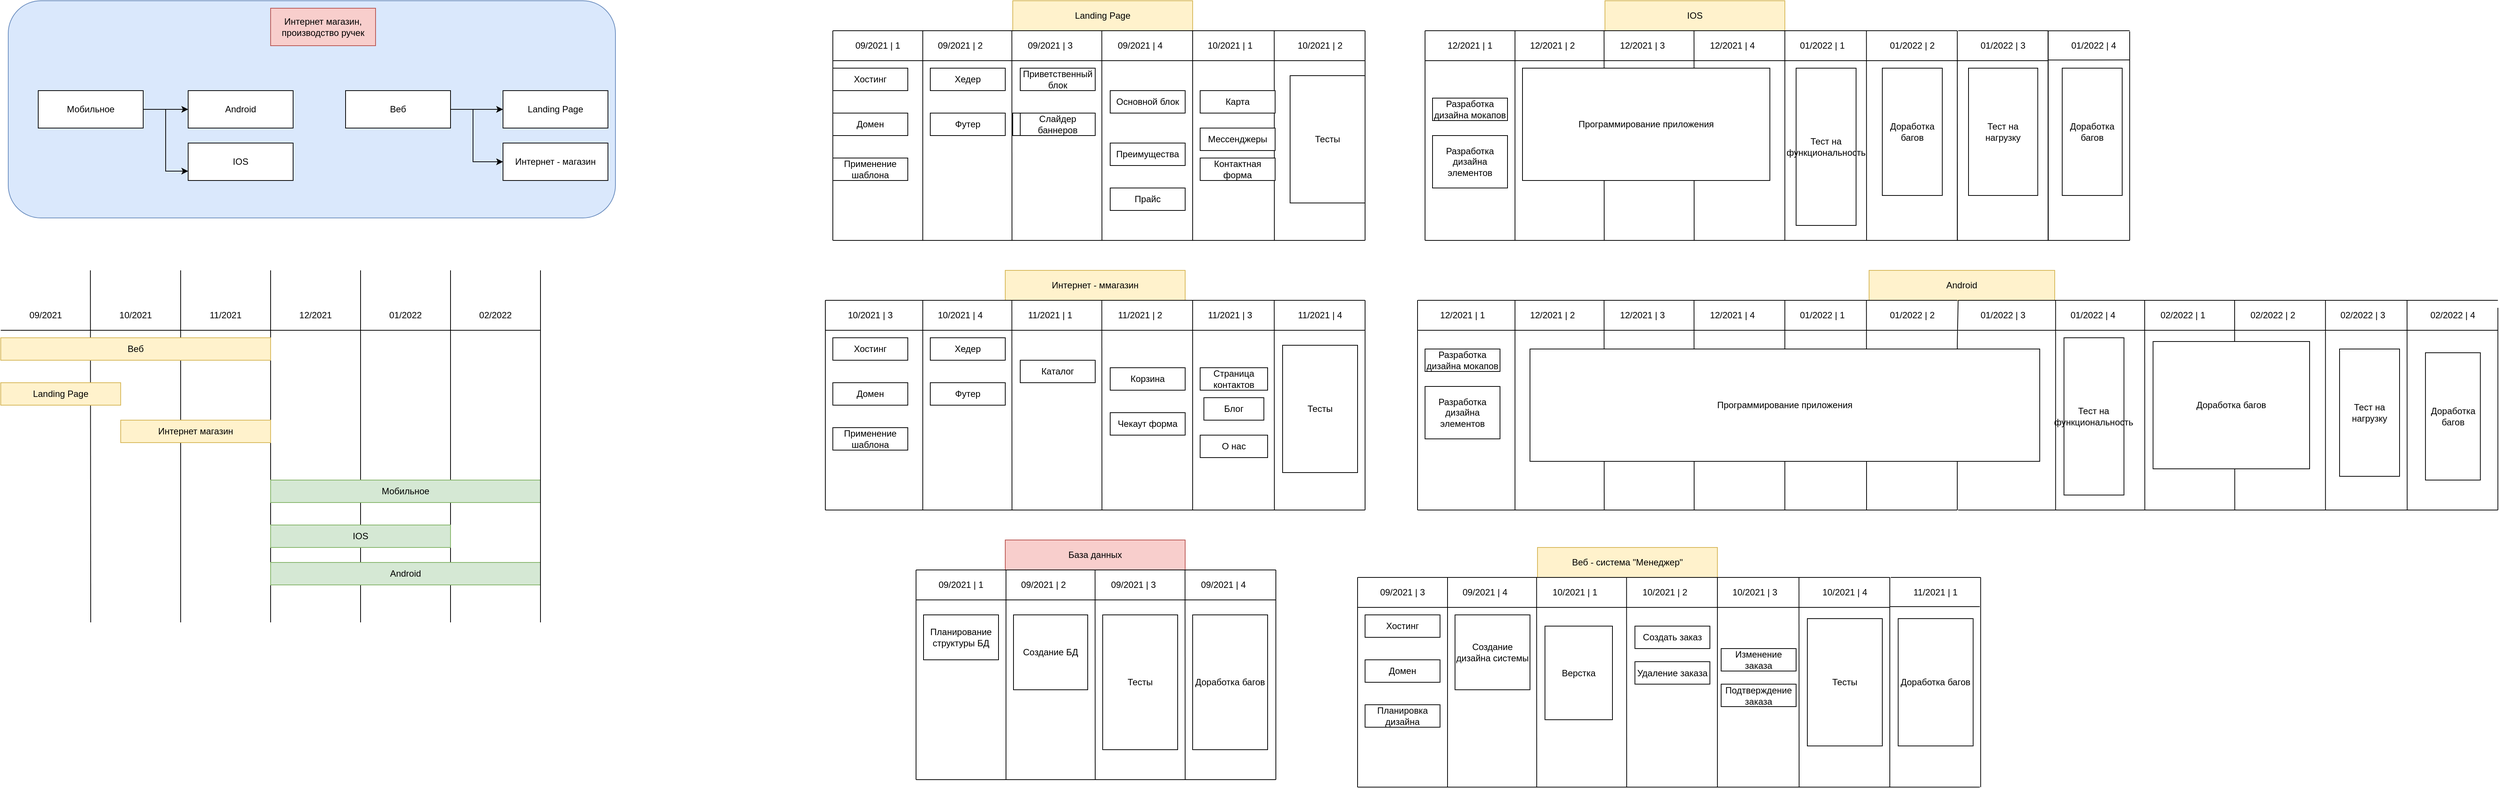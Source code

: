 <mxfile version="15.2.9" type="github">
  <diagram id="0nR0uttV4MndEjATPhOo" name="Page-1">
    <mxGraphModel dx="1730" dy="868" grid="1" gridSize="10" guides="1" tooltips="1" connect="1" arrows="1" fold="1" page="1" pageScale="1" pageWidth="3000" pageHeight="3000" math="0" shadow="0">
      <root>
        <mxCell id="0" />
        <mxCell id="1" parent="0" />
        <mxCell id="zYfwoduhDEaQW3o6yKo4-19" value="" style="rounded=1;whiteSpace=wrap;html=1;fillColor=#dae8fc;strokeColor=#6c8ebf;" vertex="1" parent="1">
          <mxGeometry x="10" width="810" height="290" as="geometry" />
        </mxCell>
        <mxCell id="zYfwoduhDEaQW3o6yKo4-1" value="Интернет магазин, производство ручек" style="rounded=0;whiteSpace=wrap;html=1;fillColor=#f8cecc;strokeColor=#b85450;" vertex="1" parent="1">
          <mxGeometry x="360" y="10" width="140" height="50" as="geometry" />
        </mxCell>
        <mxCell id="zYfwoduhDEaQW3o6yKo4-13" style="edgeStyle=orthogonalEdgeStyle;rounded=0;orthogonalLoop=1;jettySize=auto;html=1;" edge="1" parent="1" source="zYfwoduhDEaQW3o6yKo4-2" target="zYfwoduhDEaQW3o6yKo4-12">
          <mxGeometry relative="1" as="geometry" />
        </mxCell>
        <mxCell id="zYfwoduhDEaQW3o6yKo4-14" style="edgeStyle=orthogonalEdgeStyle;rounded=0;orthogonalLoop=1;jettySize=auto;html=1;entryX=0;entryY=0.75;entryDx=0;entryDy=0;" edge="1" parent="1" source="zYfwoduhDEaQW3o6yKo4-2" target="zYfwoduhDEaQW3o6yKo4-11">
          <mxGeometry relative="1" as="geometry" />
        </mxCell>
        <mxCell id="zYfwoduhDEaQW3o6yKo4-2" value="Мобильное" style="rounded=0;whiteSpace=wrap;html=1;" vertex="1" parent="1">
          <mxGeometry x="50" y="120" width="140" height="50" as="geometry" />
        </mxCell>
        <mxCell id="zYfwoduhDEaQW3o6yKo4-17" style="edgeStyle=orthogonalEdgeStyle;rounded=0;orthogonalLoop=1;jettySize=auto;html=1;exitX=1;exitY=0.5;exitDx=0;exitDy=0;entryX=0;entryY=0.5;entryDx=0;entryDy=0;" edge="1" parent="1" source="zYfwoduhDEaQW3o6yKo4-3" target="zYfwoduhDEaQW3o6yKo4-16">
          <mxGeometry relative="1" as="geometry" />
        </mxCell>
        <mxCell id="zYfwoduhDEaQW3o6yKo4-18" style="edgeStyle=orthogonalEdgeStyle;rounded=0;orthogonalLoop=1;jettySize=auto;html=1;exitX=1;exitY=0.5;exitDx=0;exitDy=0;entryX=0;entryY=0.5;entryDx=0;entryDy=0;" edge="1" parent="1" source="zYfwoduhDEaQW3o6yKo4-3" target="zYfwoduhDEaQW3o6yKo4-15">
          <mxGeometry relative="1" as="geometry">
            <Array as="points">
              <mxPoint x="630" y="145" />
              <mxPoint x="630" y="215" />
            </Array>
          </mxGeometry>
        </mxCell>
        <mxCell id="zYfwoduhDEaQW3o6yKo4-3" value="Веб" style="rounded=0;whiteSpace=wrap;html=1;" vertex="1" parent="1">
          <mxGeometry x="460" y="120" width="140" height="50" as="geometry" />
        </mxCell>
        <mxCell id="zYfwoduhDEaQW3o6yKo4-5" value="" style="endArrow=none;html=1;" edge="1" parent="1">
          <mxGeometry width="50" height="50" relative="1" as="geometry">
            <mxPoint x="120" y="830" as="sourcePoint" />
            <mxPoint x="119.58" y="360" as="targetPoint" />
          </mxGeometry>
        </mxCell>
        <mxCell id="zYfwoduhDEaQW3o6yKo4-6" value="" style="endArrow=none;html=1;" edge="1" parent="1">
          <mxGeometry width="50" height="50" relative="1" as="geometry">
            <mxPoint x="240" y="830" as="sourcePoint" />
            <mxPoint x="240" y="360" as="targetPoint" />
          </mxGeometry>
        </mxCell>
        <mxCell id="zYfwoduhDEaQW3o6yKo4-7" value="" style="endArrow=none;html=1;" edge="1" parent="1">
          <mxGeometry width="50" height="50" relative="1" as="geometry">
            <mxPoint x="360" y="830" as="sourcePoint" />
            <mxPoint x="360" y="360" as="targetPoint" />
          </mxGeometry>
        </mxCell>
        <mxCell id="zYfwoduhDEaQW3o6yKo4-8" value="" style="endArrow=none;html=1;" edge="1" parent="1">
          <mxGeometry width="50" height="50" relative="1" as="geometry">
            <mxPoint x="480" y="830" as="sourcePoint" />
            <mxPoint x="480" y="360" as="targetPoint" />
          </mxGeometry>
        </mxCell>
        <mxCell id="zYfwoduhDEaQW3o6yKo4-9" value="" style="endArrow=none;html=1;" edge="1" parent="1">
          <mxGeometry width="50" height="50" relative="1" as="geometry">
            <mxPoint x="600" y="830" as="sourcePoint" />
            <mxPoint x="600" y="360" as="targetPoint" />
          </mxGeometry>
        </mxCell>
        <mxCell id="zYfwoduhDEaQW3o6yKo4-10" value="" style="endArrow=none;html=1;" edge="1" parent="1">
          <mxGeometry width="50" height="50" relative="1" as="geometry">
            <mxPoint y="440" as="sourcePoint" />
            <mxPoint x="720" y="440" as="targetPoint" />
          </mxGeometry>
        </mxCell>
        <mxCell id="zYfwoduhDEaQW3o6yKo4-11" value="IOS" style="rounded=0;whiteSpace=wrap;html=1;" vertex="1" parent="1">
          <mxGeometry x="250" y="190" width="140" height="50" as="geometry" />
        </mxCell>
        <mxCell id="zYfwoduhDEaQW3o6yKo4-12" value="Android" style="rounded=0;whiteSpace=wrap;html=1;" vertex="1" parent="1">
          <mxGeometry x="250" y="120" width="140" height="50" as="geometry" />
        </mxCell>
        <mxCell id="zYfwoduhDEaQW3o6yKo4-15" value="Интернет - магазин" style="rounded=0;whiteSpace=wrap;html=1;" vertex="1" parent="1">
          <mxGeometry x="670" y="190" width="140" height="50" as="geometry" />
        </mxCell>
        <mxCell id="zYfwoduhDEaQW3o6yKo4-16" value="Landing Page" style="rounded=0;whiteSpace=wrap;html=1;" vertex="1" parent="1">
          <mxGeometry x="670" y="120" width="140" height="50" as="geometry" />
        </mxCell>
        <mxCell id="zYfwoduhDEaQW3o6yKo4-20" value="Мобильное" style="rounded=0;whiteSpace=wrap;html=1;fillColor=#d5e8d4;strokeColor=#82b366;" vertex="1" parent="1">
          <mxGeometry x="360" y="640" width="360" height="30" as="geometry" />
        </mxCell>
        <mxCell id="zYfwoduhDEaQW3o6yKo4-22" value="Android" style="rounded=0;whiteSpace=wrap;html=1;fillColor=#d5e8d4;strokeColor=#82b366;" vertex="1" parent="1">
          <mxGeometry x="360" y="750" width="360" height="30" as="geometry" />
        </mxCell>
        <mxCell id="zYfwoduhDEaQW3o6yKo4-23" value="IOS" style="rounded=0;whiteSpace=wrap;html=1;fillColor=#d5e8d4;strokeColor=#82b366;" vertex="1" parent="1">
          <mxGeometry x="360" y="700" width="240" height="30" as="geometry" />
        </mxCell>
        <mxCell id="zYfwoduhDEaQW3o6yKo4-27" value="Веб" style="rounded=0;whiteSpace=wrap;html=1;fillColor=#fff2cc;strokeColor=#d6b656;" vertex="1" parent="1">
          <mxGeometry y="450" width="360" height="30" as="geometry" />
        </mxCell>
        <mxCell id="zYfwoduhDEaQW3o6yKo4-28" value="Landing Page" style="rounded=0;whiteSpace=wrap;html=1;fillColor=#fff2cc;strokeColor=#d6b656;" vertex="1" parent="1">
          <mxGeometry y="510" width="160" height="30" as="geometry" />
        </mxCell>
        <mxCell id="zYfwoduhDEaQW3o6yKo4-29" value="Интернет магазин" style="rounded=0;whiteSpace=wrap;html=1;fillColor=#fff2cc;strokeColor=#d6b656;" vertex="1" parent="1">
          <mxGeometry x="160" y="560" width="200" height="30" as="geometry" />
        </mxCell>
        <mxCell id="zYfwoduhDEaQW3o6yKo4-30" value="09/2021" style="text;html=1;strokeColor=none;fillColor=none;align=center;verticalAlign=middle;whiteSpace=wrap;rounded=0;" vertex="1" parent="1">
          <mxGeometry y="400" width="120" height="40" as="geometry" />
        </mxCell>
        <mxCell id="zYfwoduhDEaQW3o6yKo4-31" value="10/2021" style="text;html=1;strokeColor=none;fillColor=none;align=center;verticalAlign=middle;whiteSpace=wrap;rounded=0;" vertex="1" parent="1">
          <mxGeometry x="120" y="400" width="120" height="40" as="geometry" />
        </mxCell>
        <mxCell id="zYfwoduhDEaQW3o6yKo4-32" value="11/2021" style="text;html=1;strokeColor=none;fillColor=none;align=center;verticalAlign=middle;whiteSpace=wrap;rounded=0;" vertex="1" parent="1">
          <mxGeometry x="240" y="400" width="120" height="40" as="geometry" />
        </mxCell>
        <mxCell id="zYfwoduhDEaQW3o6yKo4-33" value="12/2021" style="text;html=1;strokeColor=none;fillColor=none;align=center;verticalAlign=middle;whiteSpace=wrap;rounded=0;" vertex="1" parent="1">
          <mxGeometry x="360" y="400" width="120" height="40" as="geometry" />
        </mxCell>
        <mxCell id="zYfwoduhDEaQW3o6yKo4-34" value="01/2022" style="text;html=1;strokeColor=none;fillColor=none;align=center;verticalAlign=middle;whiteSpace=wrap;rounded=0;" vertex="1" parent="1">
          <mxGeometry x="480" y="400" width="120" height="40" as="geometry" />
        </mxCell>
        <mxCell id="zYfwoduhDEaQW3o6yKo4-35" value="02/2022" style="text;html=1;strokeColor=none;fillColor=none;align=center;verticalAlign=middle;whiteSpace=wrap;rounded=0;" vertex="1" parent="1">
          <mxGeometry x="600" y="400" width="120" height="40" as="geometry" />
        </mxCell>
        <mxCell id="zYfwoduhDEaQW3o6yKo4-36" value="Landing Page" style="rounded=0;whiteSpace=wrap;html=1;fillColor=#fff2cc;strokeColor=#d6b656;" vertex="1" parent="1">
          <mxGeometry x="1350" width="240" height="40" as="geometry" />
        </mxCell>
        <mxCell id="zYfwoduhDEaQW3o6yKo4-37" value="" style="endArrow=none;html=1;" edge="1" parent="1">
          <mxGeometry width="50" height="50" relative="1" as="geometry">
            <mxPoint x="1230" y="320" as="sourcePoint" />
            <mxPoint x="1230" y="40" as="targetPoint" />
          </mxGeometry>
        </mxCell>
        <mxCell id="zYfwoduhDEaQW3o6yKo4-38" value="" style="endArrow=none;html=1;" edge="1" parent="1">
          <mxGeometry width="50" height="50" relative="1" as="geometry">
            <mxPoint x="1349" y="320" as="sourcePoint" />
            <mxPoint x="1348.82" y="40" as="targetPoint" />
          </mxGeometry>
        </mxCell>
        <mxCell id="zYfwoduhDEaQW3o6yKo4-39" value="" style="endArrow=none;html=1;" edge="1" parent="1">
          <mxGeometry width="50" height="50" relative="1" as="geometry">
            <mxPoint x="1469" y="320" as="sourcePoint" />
            <mxPoint x="1468.82" y="40" as="targetPoint" />
          </mxGeometry>
        </mxCell>
        <mxCell id="zYfwoduhDEaQW3o6yKo4-40" value="" style="endArrow=none;html=1;" edge="1" parent="1">
          <mxGeometry width="50" height="50" relative="1" as="geometry">
            <mxPoint x="1590" y="320" as="sourcePoint" />
            <mxPoint x="1590" y="40" as="targetPoint" />
          </mxGeometry>
        </mxCell>
        <mxCell id="zYfwoduhDEaQW3o6yKo4-41" value="" style="endArrow=none;html=1;" edge="1" parent="1">
          <mxGeometry width="50" height="50" relative="1" as="geometry">
            <mxPoint x="1699" y="320" as="sourcePoint" />
            <mxPoint x="1698.82" y="40" as="targetPoint" />
          </mxGeometry>
        </mxCell>
        <mxCell id="zYfwoduhDEaQW3o6yKo4-43" value="" style="endArrow=none;html=1;" edge="1" parent="1">
          <mxGeometry width="50" height="50" relative="1" as="geometry">
            <mxPoint x="1820" y="320" as="sourcePoint" />
            <mxPoint x="1820" y="40" as="targetPoint" />
          </mxGeometry>
        </mxCell>
        <mxCell id="zYfwoduhDEaQW3o6yKo4-48" value="" style="endArrow=none;html=1;exitX=0;exitY=0;exitDx=0;exitDy=0;" edge="1" parent="1" source="zYfwoduhDEaQW3o6yKo4-50">
          <mxGeometry width="50" height="50" relative="1" as="geometry">
            <mxPoint x="1100" y="40" as="sourcePoint" />
            <mxPoint x="1820" y="40" as="targetPoint" />
          </mxGeometry>
        </mxCell>
        <mxCell id="zYfwoduhDEaQW3o6yKo4-49" value="" style="endArrow=none;html=1;" edge="1" parent="1">
          <mxGeometry width="50" height="50" relative="1" as="geometry">
            <mxPoint x="1110" y="80" as="sourcePoint" />
            <mxPoint x="1820" y="80" as="targetPoint" />
          </mxGeometry>
        </mxCell>
        <mxCell id="zYfwoduhDEaQW3o6yKo4-50" value="09/2021 | 1" style="text;html=1;strokeColor=none;fillColor=none;align=center;verticalAlign=middle;whiteSpace=wrap;rounded=0;" vertex="1" parent="1">
          <mxGeometry x="1110" y="40" width="120" height="40" as="geometry" />
        </mxCell>
        <mxCell id="zYfwoduhDEaQW3o6yKo4-51" value="09/2021 | 2" style="text;html=1;strokeColor=none;fillColor=none;align=center;verticalAlign=middle;whiteSpace=wrap;rounded=0;" vertex="1" parent="1">
          <mxGeometry x="1220" y="40" width="120" height="40" as="geometry" />
        </mxCell>
        <mxCell id="zYfwoduhDEaQW3o6yKo4-52" value="09/2021 | 3" style="text;html=1;strokeColor=none;fillColor=none;align=center;verticalAlign=middle;whiteSpace=wrap;rounded=0;" vertex="1" parent="1">
          <mxGeometry x="1340" y="40" width="120" height="40" as="geometry" />
        </mxCell>
        <mxCell id="zYfwoduhDEaQW3o6yKo4-53" value="09/2021 | 4" style="text;html=1;strokeColor=none;fillColor=none;align=center;verticalAlign=middle;whiteSpace=wrap;rounded=0;" vertex="1" parent="1">
          <mxGeometry x="1460" y="40" width="120" height="40" as="geometry" />
        </mxCell>
        <mxCell id="zYfwoduhDEaQW3o6yKo4-54" value="10/2021 | 1" style="text;html=1;strokeColor=none;fillColor=none;align=center;verticalAlign=middle;whiteSpace=wrap;rounded=0;" vertex="1" parent="1">
          <mxGeometry x="1580" y="40" width="120" height="40" as="geometry" />
        </mxCell>
        <mxCell id="zYfwoduhDEaQW3o6yKo4-55" value="10/2021 | 2" style="text;html=1;strokeColor=none;fillColor=none;align=center;verticalAlign=middle;whiteSpace=wrap;rounded=0;" vertex="1" parent="1">
          <mxGeometry x="1700" y="40" width="120" height="40" as="geometry" />
        </mxCell>
        <mxCell id="zYfwoduhDEaQW3o6yKo4-56" value="" style="endArrow=none;html=1;" edge="1" parent="1">
          <mxGeometry width="50" height="50" relative="1" as="geometry">
            <mxPoint x="1110" y="320" as="sourcePoint" />
            <mxPoint x="1110" y="40" as="targetPoint" />
          </mxGeometry>
        </mxCell>
        <mxCell id="zYfwoduhDEaQW3o6yKo4-57" value="Хостинг" style="rounded=0;whiteSpace=wrap;html=1;" vertex="1" parent="1">
          <mxGeometry x="1110" y="90" width="100" height="30" as="geometry" />
        </mxCell>
        <mxCell id="zYfwoduhDEaQW3o6yKo4-58" value="Домен" style="rounded=0;whiteSpace=wrap;html=1;" vertex="1" parent="1">
          <mxGeometry x="1110" y="150" width="100" height="30" as="geometry" />
        </mxCell>
        <mxCell id="zYfwoduhDEaQW3o6yKo4-59" value="Применение шаблона" style="rounded=0;whiteSpace=wrap;html=1;" vertex="1" parent="1">
          <mxGeometry x="1110" y="210" width="100" height="30" as="geometry" />
        </mxCell>
        <mxCell id="zYfwoduhDEaQW3o6yKo4-60" value="Приветственный блок" style="rounded=0;whiteSpace=wrap;html=1;" vertex="1" parent="1">
          <mxGeometry x="1360" y="90" width="100" height="30" as="geometry" />
        </mxCell>
        <mxCell id="zYfwoduhDEaQW3o6yKo4-61" value="Слайдер баннеров" style="rounded=0;whiteSpace=wrap;html=1;" vertex="1" parent="1">
          <mxGeometry x="1350" y="150" width="100" height="30" as="geometry" />
        </mxCell>
        <mxCell id="zYfwoduhDEaQW3o6yKo4-62" value="Хедер" style="rounded=0;whiteSpace=wrap;html=1;" vertex="1" parent="1">
          <mxGeometry x="1240" y="90" width="100" height="30" as="geometry" />
        </mxCell>
        <mxCell id="zYfwoduhDEaQW3o6yKo4-63" value="Футер" style="rounded=0;whiteSpace=wrap;html=1;" vertex="1" parent="1">
          <mxGeometry x="1240" y="150" width="100" height="30" as="geometry" />
        </mxCell>
        <mxCell id="zYfwoduhDEaQW3o6yKo4-64" value="Слайдер баннеров" style="rounded=0;whiteSpace=wrap;html=1;" vertex="1" parent="1">
          <mxGeometry x="1360" y="150" width="100" height="30" as="geometry" />
        </mxCell>
        <mxCell id="zYfwoduhDEaQW3o6yKo4-65" value="Основной блок" style="rounded=0;whiteSpace=wrap;html=1;" vertex="1" parent="1">
          <mxGeometry x="1480" y="120" width="100" height="30" as="geometry" />
        </mxCell>
        <mxCell id="zYfwoduhDEaQW3o6yKo4-66" value="Преимущества" style="rounded=0;whiteSpace=wrap;html=1;" vertex="1" parent="1">
          <mxGeometry x="1480" y="190" width="100" height="30" as="geometry" />
        </mxCell>
        <mxCell id="zYfwoduhDEaQW3o6yKo4-67" value="Прайс" style="rounded=0;whiteSpace=wrap;html=1;" vertex="1" parent="1">
          <mxGeometry x="1480" y="250" width="100" height="30" as="geometry" />
        </mxCell>
        <mxCell id="zYfwoduhDEaQW3o6yKo4-68" value="Карта" style="rounded=0;whiteSpace=wrap;html=1;" vertex="1" parent="1">
          <mxGeometry x="1600" y="120" width="100" height="30" as="geometry" />
        </mxCell>
        <mxCell id="zYfwoduhDEaQW3o6yKo4-69" value="Мессенджеры" style="rounded=0;whiteSpace=wrap;html=1;" vertex="1" parent="1">
          <mxGeometry x="1600" y="170" width="100" height="30" as="geometry" />
        </mxCell>
        <mxCell id="zYfwoduhDEaQW3o6yKo4-70" value="Контактная форма" style="rounded=0;whiteSpace=wrap;html=1;" vertex="1" parent="1">
          <mxGeometry x="1600" y="210" width="100" height="30" as="geometry" />
        </mxCell>
        <mxCell id="zYfwoduhDEaQW3o6yKo4-71" value="Тесты" style="rounded=0;whiteSpace=wrap;html=1;" vertex="1" parent="1">
          <mxGeometry x="1720" y="100" width="100" height="170" as="geometry" />
        </mxCell>
        <mxCell id="zYfwoduhDEaQW3o6yKo4-72" value="Интернет - ммагазин" style="rounded=0;whiteSpace=wrap;html=1;fillColor=#fff2cc;strokeColor=#d6b656;" vertex="1" parent="1">
          <mxGeometry x="1340" y="360" width="240" height="40" as="geometry" />
        </mxCell>
        <mxCell id="zYfwoduhDEaQW3o6yKo4-73" value="" style="endArrow=none;html=1;" edge="1" parent="1">
          <mxGeometry width="50" height="50" relative="1" as="geometry">
            <mxPoint x="1230" y="680" as="sourcePoint" />
            <mxPoint x="1230" y="400" as="targetPoint" />
          </mxGeometry>
        </mxCell>
        <mxCell id="zYfwoduhDEaQW3o6yKo4-74" value="" style="endArrow=none;html=1;" edge="1" parent="1">
          <mxGeometry width="50" height="50" relative="1" as="geometry">
            <mxPoint x="1349" y="680" as="sourcePoint" />
            <mxPoint x="1348.82" y="400" as="targetPoint" />
          </mxGeometry>
        </mxCell>
        <mxCell id="zYfwoduhDEaQW3o6yKo4-75" value="" style="endArrow=none;html=1;" edge="1" parent="1">
          <mxGeometry width="50" height="50" relative="1" as="geometry">
            <mxPoint x="1469.0" y="680" as="sourcePoint" />
            <mxPoint x="1468.82" y="400" as="targetPoint" />
          </mxGeometry>
        </mxCell>
        <mxCell id="zYfwoduhDEaQW3o6yKo4-76" value="" style="endArrow=none;html=1;" edge="1" parent="1">
          <mxGeometry width="50" height="50" relative="1" as="geometry">
            <mxPoint x="1590" y="680" as="sourcePoint" />
            <mxPoint x="1590" y="400" as="targetPoint" />
          </mxGeometry>
        </mxCell>
        <mxCell id="zYfwoduhDEaQW3o6yKo4-77" value="" style="endArrow=none;html=1;" edge="1" parent="1">
          <mxGeometry width="50" height="50" relative="1" as="geometry">
            <mxPoint x="1699.0" y="680" as="sourcePoint" />
            <mxPoint x="1698.82" y="400" as="targetPoint" />
          </mxGeometry>
        </mxCell>
        <mxCell id="zYfwoduhDEaQW3o6yKo4-78" value="" style="endArrow=none;html=1;" edge="1" parent="1">
          <mxGeometry width="50" height="50" relative="1" as="geometry">
            <mxPoint x="1820" y="680" as="sourcePoint" />
            <mxPoint x="1820" y="400" as="targetPoint" />
          </mxGeometry>
        </mxCell>
        <mxCell id="zYfwoduhDEaQW3o6yKo4-79" value="" style="endArrow=none;html=1;" edge="1" parent="1">
          <mxGeometry width="50" height="50" relative="1" as="geometry">
            <mxPoint x="1100" y="400" as="sourcePoint" />
            <mxPoint x="1820" y="400" as="targetPoint" />
          </mxGeometry>
        </mxCell>
        <mxCell id="zYfwoduhDEaQW3o6yKo4-80" value="" style="endArrow=none;html=1;" edge="1" parent="1">
          <mxGeometry width="50" height="50" relative="1" as="geometry">
            <mxPoint x="1100" y="440" as="sourcePoint" />
            <mxPoint x="1820" y="440" as="targetPoint" />
          </mxGeometry>
        </mxCell>
        <mxCell id="zYfwoduhDEaQW3o6yKo4-81" value="10/2021 | 3" style="text;html=1;strokeColor=none;fillColor=none;align=center;verticalAlign=middle;whiteSpace=wrap;rounded=0;" vertex="1" parent="1">
          <mxGeometry x="1100" y="400" width="120" height="40" as="geometry" />
        </mxCell>
        <mxCell id="zYfwoduhDEaQW3o6yKo4-82" value="10/2021 | 4" style="text;html=1;strokeColor=none;fillColor=none;align=center;verticalAlign=middle;whiteSpace=wrap;rounded=0;" vertex="1" parent="1">
          <mxGeometry x="1220" y="400" width="120" height="40" as="geometry" />
        </mxCell>
        <mxCell id="zYfwoduhDEaQW3o6yKo4-83" value="11/2021 | 1" style="text;html=1;strokeColor=none;fillColor=none;align=center;verticalAlign=middle;whiteSpace=wrap;rounded=0;" vertex="1" parent="1">
          <mxGeometry x="1340" y="400" width="120" height="40" as="geometry" />
        </mxCell>
        <mxCell id="zYfwoduhDEaQW3o6yKo4-84" value="11/2021 | 2" style="text;html=1;strokeColor=none;fillColor=none;align=center;verticalAlign=middle;whiteSpace=wrap;rounded=0;" vertex="1" parent="1">
          <mxGeometry x="1460" y="400" width="120" height="40" as="geometry" />
        </mxCell>
        <mxCell id="zYfwoduhDEaQW3o6yKo4-85" value="11/2021 | 3" style="text;html=1;strokeColor=none;fillColor=none;align=center;verticalAlign=middle;whiteSpace=wrap;rounded=0;" vertex="1" parent="1">
          <mxGeometry x="1580" y="400" width="120" height="40" as="geometry" />
        </mxCell>
        <mxCell id="zYfwoduhDEaQW3o6yKo4-86" value="11/2021 | 4" style="text;html=1;strokeColor=none;fillColor=none;align=center;verticalAlign=middle;whiteSpace=wrap;rounded=0;" vertex="1" parent="1">
          <mxGeometry x="1700" y="400" width="120" height="40" as="geometry" />
        </mxCell>
        <mxCell id="zYfwoduhDEaQW3o6yKo4-87" value="" style="endArrow=none;html=1;" edge="1" parent="1">
          <mxGeometry width="50" height="50" relative="1" as="geometry">
            <mxPoint x="1100" y="680" as="sourcePoint" />
            <mxPoint x="1100" y="400" as="targetPoint" />
          </mxGeometry>
        </mxCell>
        <mxCell id="zYfwoduhDEaQW3o6yKo4-88" value="Хостинг" style="rounded=0;whiteSpace=wrap;html=1;" vertex="1" parent="1">
          <mxGeometry x="1110" y="450" width="100" height="30" as="geometry" />
        </mxCell>
        <mxCell id="zYfwoduhDEaQW3o6yKo4-89" value="Домен" style="rounded=0;whiteSpace=wrap;html=1;" vertex="1" parent="1">
          <mxGeometry x="1110" y="510" width="100" height="30" as="geometry" />
        </mxCell>
        <mxCell id="zYfwoduhDEaQW3o6yKo4-90" value="Применение шаблона" style="rounded=0;whiteSpace=wrap;html=1;" vertex="1" parent="1">
          <mxGeometry x="1110" y="570" width="100" height="30" as="geometry" />
        </mxCell>
        <mxCell id="zYfwoduhDEaQW3o6yKo4-93" value="Хедер" style="rounded=0;whiteSpace=wrap;html=1;" vertex="1" parent="1">
          <mxGeometry x="1240" y="450" width="100" height="30" as="geometry" />
        </mxCell>
        <mxCell id="zYfwoduhDEaQW3o6yKo4-94" value="Футер" style="rounded=0;whiteSpace=wrap;html=1;" vertex="1" parent="1">
          <mxGeometry x="1240" y="510" width="100" height="30" as="geometry" />
        </mxCell>
        <mxCell id="zYfwoduhDEaQW3o6yKo4-95" value="Каталог" style="rounded=0;whiteSpace=wrap;html=1;" vertex="1" parent="1">
          <mxGeometry x="1360" y="480" width="100" height="30" as="geometry" />
        </mxCell>
        <mxCell id="zYfwoduhDEaQW3o6yKo4-96" value="Корзина" style="rounded=0;whiteSpace=wrap;html=1;" vertex="1" parent="1">
          <mxGeometry x="1480" y="490" width="100" height="30" as="geometry" />
        </mxCell>
        <mxCell id="zYfwoduhDEaQW3o6yKo4-97" value="Чекаут форма" style="rounded=0;whiteSpace=wrap;html=1;" vertex="1" parent="1">
          <mxGeometry x="1480" y="550" width="100" height="30" as="geometry" />
        </mxCell>
        <mxCell id="zYfwoduhDEaQW3o6yKo4-99" value="Страница контактов" style="rounded=0;whiteSpace=wrap;html=1;" vertex="1" parent="1">
          <mxGeometry x="1600" y="490" width="90" height="30" as="geometry" />
        </mxCell>
        <mxCell id="zYfwoduhDEaQW3o6yKo4-100" value="Блог" style="rounded=0;whiteSpace=wrap;html=1;" vertex="1" parent="1">
          <mxGeometry x="1605" y="530" width="80" height="30" as="geometry" />
        </mxCell>
        <mxCell id="zYfwoduhDEaQW3o6yKo4-101" value="О нас" style="rounded=0;whiteSpace=wrap;html=1;" vertex="1" parent="1">
          <mxGeometry x="1600" y="580" width="90" height="30" as="geometry" />
        </mxCell>
        <mxCell id="zYfwoduhDEaQW3o6yKo4-102" value="Тесты" style="rounded=0;whiteSpace=wrap;html=1;" vertex="1" parent="1">
          <mxGeometry x="1710" y="460" width="100" height="170" as="geometry" />
        </mxCell>
        <mxCell id="zYfwoduhDEaQW3o6yKo4-105" value="" style="endArrow=none;html=1;" edge="1" parent="1">
          <mxGeometry width="50" height="50" relative="1" as="geometry">
            <mxPoint x="720" y="830" as="sourcePoint" />
            <mxPoint x="720" y="360" as="targetPoint" />
          </mxGeometry>
        </mxCell>
        <mxCell id="zYfwoduhDEaQW3o6yKo4-107" value="" style="endArrow=none;html=1;" edge="1" parent="1">
          <mxGeometry width="50" height="50" relative="1" as="geometry">
            <mxPoint x="1110" y="320" as="sourcePoint" />
            <mxPoint x="1820" y="320" as="targetPoint" />
          </mxGeometry>
        </mxCell>
        <mxCell id="zYfwoduhDEaQW3o6yKo4-108" value="" style="endArrow=none;html=1;" edge="1" parent="1">
          <mxGeometry width="50" height="50" relative="1" as="geometry">
            <mxPoint x="1100" y="680" as="sourcePoint" />
            <mxPoint x="1820" y="680" as="targetPoint" />
          </mxGeometry>
        </mxCell>
        <mxCell id="zYfwoduhDEaQW3o6yKo4-109" value="IOS" style="rounded=0;whiteSpace=wrap;html=1;fillColor=#fff2cc;strokeColor=#d6b656;" vertex="1" parent="1">
          <mxGeometry x="2140" width="240" height="40" as="geometry" />
        </mxCell>
        <mxCell id="zYfwoduhDEaQW3o6yKo4-110" value="" style="endArrow=none;html=1;" edge="1" parent="1">
          <mxGeometry width="50" height="50" relative="1" as="geometry">
            <mxPoint x="2020" y="320" as="sourcePoint" />
            <mxPoint x="2020" y="40" as="targetPoint" />
          </mxGeometry>
        </mxCell>
        <mxCell id="zYfwoduhDEaQW3o6yKo4-111" value="" style="endArrow=none;html=1;" edge="1" parent="1">
          <mxGeometry width="50" height="50" relative="1" as="geometry">
            <mxPoint x="2139" y="320" as="sourcePoint" />
            <mxPoint x="2138.82" y="40" as="targetPoint" />
          </mxGeometry>
        </mxCell>
        <mxCell id="zYfwoduhDEaQW3o6yKo4-112" value="" style="endArrow=none;html=1;" edge="1" parent="1">
          <mxGeometry width="50" height="50" relative="1" as="geometry">
            <mxPoint x="2259" y="320" as="sourcePoint" />
            <mxPoint x="2258.82" y="40" as="targetPoint" />
          </mxGeometry>
        </mxCell>
        <mxCell id="zYfwoduhDEaQW3o6yKo4-113" value="" style="endArrow=none;html=1;" edge="1" parent="1">
          <mxGeometry width="50" height="50" relative="1" as="geometry">
            <mxPoint x="2380" y="320" as="sourcePoint" />
            <mxPoint x="2380" y="40" as="targetPoint" />
          </mxGeometry>
        </mxCell>
        <mxCell id="zYfwoduhDEaQW3o6yKo4-114" value="" style="endArrow=none;html=1;" edge="1" parent="1">
          <mxGeometry width="50" height="50" relative="1" as="geometry">
            <mxPoint x="2489.0" y="320" as="sourcePoint" />
            <mxPoint x="2488.82" y="40" as="targetPoint" />
          </mxGeometry>
        </mxCell>
        <mxCell id="zYfwoduhDEaQW3o6yKo4-115" value="" style="endArrow=none;html=1;" edge="1" parent="1">
          <mxGeometry width="50" height="50" relative="1" as="geometry">
            <mxPoint x="2610" y="320" as="sourcePoint" />
            <mxPoint x="2610" y="40" as="targetPoint" />
          </mxGeometry>
        </mxCell>
        <mxCell id="zYfwoduhDEaQW3o6yKo4-116" value="" style="endArrow=none;html=1;exitX=0;exitY=0;exitDx=0;exitDy=0;" edge="1" parent="1" source="zYfwoduhDEaQW3o6yKo4-118">
          <mxGeometry width="50" height="50" relative="1" as="geometry">
            <mxPoint x="1890" y="40" as="sourcePoint" />
            <mxPoint x="2610" y="40" as="targetPoint" />
          </mxGeometry>
        </mxCell>
        <mxCell id="zYfwoduhDEaQW3o6yKo4-117" value="" style="endArrow=none;html=1;" edge="1" parent="1">
          <mxGeometry width="50" height="50" relative="1" as="geometry">
            <mxPoint x="1900" y="80" as="sourcePoint" />
            <mxPoint x="2610" y="80" as="targetPoint" />
          </mxGeometry>
        </mxCell>
        <mxCell id="zYfwoduhDEaQW3o6yKo4-118" value="12/2021 | 1" style="text;html=1;strokeColor=none;fillColor=none;align=center;verticalAlign=middle;whiteSpace=wrap;rounded=0;" vertex="1" parent="1">
          <mxGeometry x="1900" y="40" width="120" height="40" as="geometry" />
        </mxCell>
        <mxCell id="zYfwoduhDEaQW3o6yKo4-119" value="12/2021 | 2" style="text;html=1;strokeColor=none;fillColor=none;align=center;verticalAlign=middle;whiteSpace=wrap;rounded=0;" vertex="1" parent="1">
          <mxGeometry x="2010" y="40" width="120" height="40" as="geometry" />
        </mxCell>
        <mxCell id="zYfwoduhDEaQW3o6yKo4-120" value="12/2021 | 3" style="text;html=1;strokeColor=none;fillColor=none;align=center;verticalAlign=middle;whiteSpace=wrap;rounded=0;" vertex="1" parent="1">
          <mxGeometry x="2130" y="40" width="120" height="40" as="geometry" />
        </mxCell>
        <mxCell id="zYfwoduhDEaQW3o6yKo4-121" value="12/2021 | 4" style="text;html=1;strokeColor=none;fillColor=none;align=center;verticalAlign=middle;whiteSpace=wrap;rounded=0;" vertex="1" parent="1">
          <mxGeometry x="2250" y="40" width="120" height="40" as="geometry" />
        </mxCell>
        <mxCell id="zYfwoduhDEaQW3o6yKo4-122" value="01/2022 | 1" style="text;html=1;strokeColor=none;fillColor=none;align=center;verticalAlign=middle;whiteSpace=wrap;rounded=0;" vertex="1" parent="1">
          <mxGeometry x="2370" y="40" width="120" height="40" as="geometry" />
        </mxCell>
        <mxCell id="zYfwoduhDEaQW3o6yKo4-178" style="edgeStyle=orthogonalEdgeStyle;rounded=0;orthogonalLoop=1;jettySize=auto;html=1;exitX=1;exitY=1;exitDx=0;exitDy=0;entryX=1;entryY=1;entryDx=0;entryDy=0;endArrow=none;endFill=0;" edge="1" parent="1" source="zYfwoduhDEaQW3o6yKo4-123" target="zYfwoduhDEaQW3o6yKo4-174">
          <mxGeometry relative="1" as="geometry">
            <Array as="points">
              <mxPoint x="2671" y="80" />
              <mxPoint x="2671" y="80" />
            </Array>
          </mxGeometry>
        </mxCell>
        <mxCell id="zYfwoduhDEaQW3o6yKo4-123" value="01/2022 | 2" style="text;html=1;strokeColor=none;fillColor=none;align=center;verticalAlign=middle;whiteSpace=wrap;rounded=0;" vertex="1" parent="1">
          <mxGeometry x="2490" y="40" width="120" height="40" as="geometry" />
        </mxCell>
        <mxCell id="zYfwoduhDEaQW3o6yKo4-124" value="" style="endArrow=none;html=1;" edge="1" parent="1">
          <mxGeometry width="50" height="50" relative="1" as="geometry">
            <mxPoint x="1900" y="320" as="sourcePoint" />
            <mxPoint x="1900" y="40" as="targetPoint" />
          </mxGeometry>
        </mxCell>
        <mxCell id="zYfwoduhDEaQW3o6yKo4-125" value="Разработка дизайна мокапов" style="rounded=0;whiteSpace=wrap;html=1;" vertex="1" parent="1">
          <mxGeometry x="1910" y="130" width="100" height="30" as="geometry" />
        </mxCell>
        <mxCell id="zYfwoduhDEaQW3o6yKo4-130" value="Программирование приложения" style="rounded=0;whiteSpace=wrap;html=1;" vertex="1" parent="1">
          <mxGeometry x="2030" y="90" width="330" height="150" as="geometry" />
        </mxCell>
        <mxCell id="zYfwoduhDEaQW3o6yKo4-139" value="Тест на функциональность" style="rounded=0;whiteSpace=wrap;html=1;" vertex="1" parent="1">
          <mxGeometry x="2395" y="90" width="80" height="210" as="geometry" />
        </mxCell>
        <mxCell id="zYfwoduhDEaQW3o6yKo4-140" value="Android" style="rounded=0;whiteSpace=wrap;html=1;fillColor=#fff2cc;strokeColor=#d6b656;" vertex="1" parent="1">
          <mxGeometry x="2492.36" y="360" width="247.64" height="40" as="geometry" />
        </mxCell>
        <mxCell id="zYfwoduhDEaQW3o6yKo4-141" value="" style="endArrow=none;html=1;" edge="1" parent="1">
          <mxGeometry width="50" height="50" relative="1" as="geometry">
            <mxPoint x="2020" y="680" as="sourcePoint" />
            <mxPoint x="2020" y="400" as="targetPoint" />
          </mxGeometry>
        </mxCell>
        <mxCell id="zYfwoduhDEaQW3o6yKo4-142" value="" style="endArrow=none;html=1;" edge="1" parent="1">
          <mxGeometry width="50" height="50" relative="1" as="geometry">
            <mxPoint x="2139" y="680" as="sourcePoint" />
            <mxPoint x="2138.82" y="400" as="targetPoint" />
          </mxGeometry>
        </mxCell>
        <mxCell id="zYfwoduhDEaQW3o6yKo4-143" value="" style="endArrow=none;html=1;" edge="1" parent="1">
          <mxGeometry width="50" height="50" relative="1" as="geometry">
            <mxPoint x="2259.0" y="680" as="sourcePoint" />
            <mxPoint x="2258.82" y="400" as="targetPoint" />
          </mxGeometry>
        </mxCell>
        <mxCell id="zYfwoduhDEaQW3o6yKo4-144" value="" style="endArrow=none;html=1;" edge="1" parent="1">
          <mxGeometry width="50" height="50" relative="1" as="geometry">
            <mxPoint x="2380" y="680" as="sourcePoint" />
            <mxPoint x="2380" y="400" as="targetPoint" />
          </mxGeometry>
        </mxCell>
        <mxCell id="zYfwoduhDEaQW3o6yKo4-145" value="" style="endArrow=none;html=1;" edge="1" parent="1">
          <mxGeometry width="50" height="50" relative="1" as="geometry">
            <mxPoint x="2489.0" y="680" as="sourcePoint" />
            <mxPoint x="2488.82" y="400" as="targetPoint" />
          </mxGeometry>
        </mxCell>
        <mxCell id="zYfwoduhDEaQW3o6yKo4-147" value="" style="endArrow=none;html=1;" edge="1" parent="1">
          <mxGeometry width="50" height="50" relative="1" as="geometry">
            <mxPoint x="1890" y="400" as="sourcePoint" />
            <mxPoint x="2610" y="400" as="targetPoint" />
          </mxGeometry>
        </mxCell>
        <mxCell id="zYfwoduhDEaQW3o6yKo4-148" value="" style="endArrow=none;html=1;" edge="1" parent="1">
          <mxGeometry width="50" height="50" relative="1" as="geometry">
            <mxPoint x="1890" y="440" as="sourcePoint" />
            <mxPoint x="2610" y="440" as="targetPoint" />
          </mxGeometry>
        </mxCell>
        <mxCell id="zYfwoduhDEaQW3o6yKo4-149" value="12/2021 | 1" style="text;html=1;strokeColor=none;fillColor=none;align=center;verticalAlign=middle;whiteSpace=wrap;rounded=0;" vertex="1" parent="1">
          <mxGeometry x="1890" y="400" width="120" height="40" as="geometry" />
        </mxCell>
        <mxCell id="zYfwoduhDEaQW3o6yKo4-150" value="12/2021 | 2" style="text;html=1;strokeColor=none;fillColor=none;align=center;verticalAlign=middle;whiteSpace=wrap;rounded=0;" vertex="1" parent="1">
          <mxGeometry x="2010" y="400" width="120" height="40" as="geometry" />
        </mxCell>
        <mxCell id="zYfwoduhDEaQW3o6yKo4-151" value="12/2021 | 3" style="text;html=1;strokeColor=none;fillColor=none;align=center;verticalAlign=middle;whiteSpace=wrap;rounded=0;" vertex="1" parent="1">
          <mxGeometry x="2130" y="400" width="120" height="40" as="geometry" />
        </mxCell>
        <mxCell id="zYfwoduhDEaQW3o6yKo4-152" value="12/2021 | 4" style="text;html=1;strokeColor=none;fillColor=none;align=center;verticalAlign=middle;whiteSpace=wrap;rounded=0;" vertex="1" parent="1">
          <mxGeometry x="2250" y="400" width="120" height="40" as="geometry" />
        </mxCell>
        <mxCell id="zYfwoduhDEaQW3o6yKo4-153" value="01/2022 | 1" style="text;html=1;strokeColor=none;fillColor=none;align=center;verticalAlign=middle;whiteSpace=wrap;rounded=0;" vertex="1" parent="1">
          <mxGeometry x="2370" y="400" width="120" height="40" as="geometry" />
        </mxCell>
        <mxCell id="zYfwoduhDEaQW3o6yKo4-154" value="01/2022 | 2" style="text;html=1;strokeColor=none;fillColor=none;align=center;verticalAlign=middle;whiteSpace=wrap;rounded=0;" vertex="1" parent="1">
          <mxGeometry x="2490" y="400" width="120" height="40" as="geometry" />
        </mxCell>
        <mxCell id="zYfwoduhDEaQW3o6yKo4-155" value="" style="endArrow=none;html=1;" edge="1" parent="1">
          <mxGeometry width="50" height="50" relative="1" as="geometry">
            <mxPoint x="1890" y="680" as="sourcePoint" />
            <mxPoint x="1890" y="400" as="targetPoint" />
          </mxGeometry>
        </mxCell>
        <mxCell id="zYfwoduhDEaQW3o6yKo4-168" value="" style="endArrow=none;html=1;" edge="1" parent="1">
          <mxGeometry width="50" height="50" relative="1" as="geometry">
            <mxPoint x="1900" y="320" as="sourcePoint" />
            <mxPoint x="2730" y="320" as="targetPoint" />
          </mxGeometry>
        </mxCell>
        <mxCell id="zYfwoduhDEaQW3o6yKo4-169" value="" style="endArrow=none;html=1;" edge="1" parent="1">
          <mxGeometry width="50" height="50" relative="1" as="geometry">
            <mxPoint x="1890" y="680" as="sourcePoint" />
            <mxPoint x="2610" y="680" as="targetPoint" />
          </mxGeometry>
        </mxCell>
        <mxCell id="zYfwoduhDEaQW3o6yKo4-170" value="Разработка дизайна элементов" style="rounded=0;whiteSpace=wrap;html=1;" vertex="1" parent="1">
          <mxGeometry x="1910" y="180" width="100" height="70" as="geometry" />
        </mxCell>
        <mxCell id="zYfwoduhDEaQW3o6yKo4-171" value="Доработка багов" style="rounded=0;whiteSpace=wrap;html=1;" vertex="1" parent="1">
          <mxGeometry x="2510" y="90" width="80" height="170" as="geometry" />
        </mxCell>
        <mxCell id="zYfwoduhDEaQW3o6yKo4-172" value="" style="endArrow=none;html=1;" edge="1" parent="1">
          <mxGeometry width="50" height="50" relative="1" as="geometry">
            <mxPoint x="2610.18" y="320" as="sourcePoint" />
            <mxPoint x="2610" y="40" as="targetPoint" />
          </mxGeometry>
        </mxCell>
        <mxCell id="zYfwoduhDEaQW3o6yKo4-173" value="" style="endArrow=none;html=1;" edge="1" parent="1">
          <mxGeometry width="50" height="50" relative="1" as="geometry">
            <mxPoint x="2731.18" y="320" as="sourcePoint" />
            <mxPoint x="2731.18" y="40" as="targetPoint" />
          </mxGeometry>
        </mxCell>
        <mxCell id="zYfwoduhDEaQW3o6yKo4-174" value="01/2022 | 3" style="text;html=1;strokeColor=none;fillColor=none;align=center;verticalAlign=middle;whiteSpace=wrap;rounded=0;" vertex="1" parent="1">
          <mxGeometry x="2611.18" y="40" width="120" height="40" as="geometry" />
        </mxCell>
        <mxCell id="zYfwoduhDEaQW3o6yKo4-179" style="edgeStyle=orthogonalEdgeStyle;rounded=0;orthogonalLoop=1;jettySize=auto;html=1;exitX=0;exitY=0;exitDx=0;exitDy=0;entryX=1;entryY=0;entryDx=0;entryDy=0;endArrow=none;endFill=0;" edge="1" parent="1" source="zYfwoduhDEaQW3o6yKo4-174" target="zYfwoduhDEaQW3o6yKo4-174">
          <mxGeometry relative="1" as="geometry">
            <Array as="points">
              <mxPoint x="2731" y="40" />
            </Array>
          </mxGeometry>
        </mxCell>
        <mxCell id="zYfwoduhDEaQW3o6yKo4-180" value="" style="endArrow=none;html=1;" edge="1" parent="1">
          <mxGeometry width="50" height="50" relative="1" as="geometry">
            <mxPoint x="2731.36" y="320.0" as="sourcePoint" />
            <mxPoint x="2731.18" y="40" as="targetPoint" />
          </mxGeometry>
        </mxCell>
        <mxCell id="zYfwoduhDEaQW3o6yKo4-183" value="01/2022 | 4" style="text;html=1;strokeColor=none;fillColor=none;align=center;verticalAlign=middle;whiteSpace=wrap;rounded=0;" vertex="1" parent="1">
          <mxGeometry x="2732.36" y="40" width="120" height="40" as="geometry" />
        </mxCell>
        <mxCell id="zYfwoduhDEaQW3o6yKo4-184" value="Тест на нагрузку" style="rounded=0;whiteSpace=wrap;html=1;" vertex="1" parent="1">
          <mxGeometry x="2625" y="90" width="92.36" height="170" as="geometry" />
        </mxCell>
        <mxCell id="zYfwoduhDEaQW3o6yKo4-191" value="" style="endArrow=none;html=1;" edge="1" parent="1">
          <mxGeometry width="50" height="50" relative="1" as="geometry">
            <mxPoint x="2731.18" y="79.17" as="sourcePoint" />
            <mxPoint x="2840" y="79" as="targetPoint" />
          </mxGeometry>
        </mxCell>
        <mxCell id="zYfwoduhDEaQW3o6yKo4-192" value="" style="endArrow=none;html=1;" edge="1" parent="1">
          <mxGeometry width="50" height="50" relative="1" as="geometry">
            <mxPoint x="2731.18" y="40.17" as="sourcePoint" />
            <mxPoint x="2840" y="40" as="targetPoint" />
          </mxGeometry>
        </mxCell>
        <mxCell id="zYfwoduhDEaQW3o6yKo4-193" value="" style="endArrow=none;html=1;" edge="1" parent="1">
          <mxGeometry width="50" height="50" relative="1" as="geometry">
            <mxPoint x="2730" y="320" as="sourcePoint" />
            <mxPoint x="2840" y="320" as="targetPoint" />
          </mxGeometry>
        </mxCell>
        <mxCell id="zYfwoduhDEaQW3o6yKo4-195" value="" style="endArrow=none;html=1;" edge="1" parent="1">
          <mxGeometry width="50" height="50" relative="1" as="geometry">
            <mxPoint x="2840" y="320" as="sourcePoint" />
            <mxPoint x="2840" y="41" as="targetPoint" />
          </mxGeometry>
        </mxCell>
        <mxCell id="zYfwoduhDEaQW3o6yKo4-196" value="Доработка багов" style="rounded=0;whiteSpace=wrap;html=1;" vertex="1" parent="1">
          <mxGeometry x="2750" y="90" width="80" height="170" as="geometry" />
        </mxCell>
        <mxCell id="zYfwoduhDEaQW3o6yKo4-225" value="" style="endArrow=none;html=1;entryX=0;entryY=0;entryDx=0;entryDy=0;" edge="1" parent="1" target="zYfwoduhDEaQW3o6yKo4-233">
          <mxGeometry width="50" height="50" relative="1" as="geometry">
            <mxPoint x="2610" y="680" as="sourcePoint" />
            <mxPoint x="2680" y="590" as="targetPoint" />
            <Array as="points">
              <mxPoint x="2610" y="460" />
            </Array>
          </mxGeometry>
        </mxCell>
        <mxCell id="zYfwoduhDEaQW3o6yKo4-226" value="" style="endArrow=none;html=1;" edge="1" parent="1">
          <mxGeometry width="50" height="50" relative="1" as="geometry">
            <mxPoint x="2741.18" y="680" as="sourcePoint" />
            <mxPoint x="2741.18" y="400" as="targetPoint" />
          </mxGeometry>
        </mxCell>
        <mxCell id="zYfwoduhDEaQW3o6yKo4-227" value="" style="endArrow=none;html=1;" edge="1" parent="1">
          <mxGeometry width="50" height="50" relative="1" as="geometry">
            <mxPoint x="2860.18" y="680" as="sourcePoint" />
            <mxPoint x="2860.0" y="400" as="targetPoint" />
          </mxGeometry>
        </mxCell>
        <mxCell id="zYfwoduhDEaQW3o6yKo4-228" value="" style="endArrow=none;html=1;" edge="1" parent="1">
          <mxGeometry width="50" height="50" relative="1" as="geometry">
            <mxPoint x="2980.18" y="680" as="sourcePoint" />
            <mxPoint x="2980" y="400" as="targetPoint" />
          </mxGeometry>
        </mxCell>
        <mxCell id="zYfwoduhDEaQW3o6yKo4-229" value="" style="endArrow=none;html=1;" edge="1" parent="1">
          <mxGeometry width="50" height="50" relative="1" as="geometry">
            <mxPoint x="3101.18" y="680" as="sourcePoint" />
            <mxPoint x="3101.18" y="400" as="targetPoint" />
          </mxGeometry>
        </mxCell>
        <mxCell id="zYfwoduhDEaQW3o6yKo4-230" value="" style="endArrow=none;html=1;" edge="1" parent="1">
          <mxGeometry width="50" height="50" relative="1" as="geometry">
            <mxPoint x="3210.18" y="680" as="sourcePoint" />
            <mxPoint x="3210.0" y="400" as="targetPoint" />
          </mxGeometry>
        </mxCell>
        <mxCell id="zYfwoduhDEaQW3o6yKo4-231" value="" style="endArrow=none;html=1;" edge="1" parent="1">
          <mxGeometry width="50" height="50" relative="1" as="geometry">
            <mxPoint x="2611.18" y="400" as="sourcePoint" />
            <mxPoint x="3331.18" y="400" as="targetPoint" />
          </mxGeometry>
        </mxCell>
        <mxCell id="zYfwoduhDEaQW3o6yKo4-232" value="" style="endArrow=none;html=1;" edge="1" parent="1">
          <mxGeometry width="50" height="50" relative="1" as="geometry">
            <mxPoint x="2611.18" y="440" as="sourcePoint" />
            <mxPoint x="3331.18" y="440" as="targetPoint" />
          </mxGeometry>
        </mxCell>
        <mxCell id="zYfwoduhDEaQW3o6yKo4-233" value="01/2022 | 3" style="text;html=1;strokeColor=none;fillColor=none;align=center;verticalAlign=middle;whiteSpace=wrap;rounded=0;" vertex="1" parent="1">
          <mxGeometry x="2611.18" y="400" width="120" height="40" as="geometry" />
        </mxCell>
        <mxCell id="zYfwoduhDEaQW3o6yKo4-234" value="01/2022 | 4" style="text;html=1;strokeColor=none;fillColor=none;align=center;verticalAlign=middle;whiteSpace=wrap;rounded=0;" vertex="1" parent="1">
          <mxGeometry x="2731.18" y="400" width="120" height="40" as="geometry" />
        </mxCell>
        <mxCell id="zYfwoduhDEaQW3o6yKo4-235" value="02/2022 | 1" style="text;html=1;strokeColor=none;fillColor=none;align=center;verticalAlign=middle;whiteSpace=wrap;rounded=0;" vertex="1" parent="1">
          <mxGeometry x="2851.18" y="400" width="120" height="40" as="geometry" />
        </mxCell>
        <mxCell id="zYfwoduhDEaQW3o6yKo4-236" value="02/2022 | 2" style="text;html=1;strokeColor=none;fillColor=none;align=center;verticalAlign=middle;whiteSpace=wrap;rounded=0;" vertex="1" parent="1">
          <mxGeometry x="2971.18" y="400" width="120" height="40" as="geometry" />
        </mxCell>
        <mxCell id="zYfwoduhDEaQW3o6yKo4-237" value="02/2022 | 3" style="text;html=1;strokeColor=none;fillColor=none;align=center;verticalAlign=middle;whiteSpace=wrap;rounded=0;" vertex="1" parent="1">
          <mxGeometry x="3091.18" y="400" width="120" height="40" as="geometry" />
        </mxCell>
        <mxCell id="zYfwoduhDEaQW3o6yKo4-238" value="02/2022 | 4" style="text;html=1;strokeColor=none;fillColor=none;align=center;verticalAlign=middle;whiteSpace=wrap;rounded=0;" vertex="1" parent="1">
          <mxGeometry x="3211.18" y="400" width="120" height="40" as="geometry" />
        </mxCell>
        <mxCell id="zYfwoduhDEaQW3o6yKo4-252" value="" style="endArrow=none;html=1;" edge="1" parent="1">
          <mxGeometry width="50" height="50" relative="1" as="geometry">
            <mxPoint x="2611.18" y="680" as="sourcePoint" />
            <mxPoint x="3331.18" y="680" as="targetPoint" />
          </mxGeometry>
        </mxCell>
        <mxCell id="zYfwoduhDEaQW3o6yKo4-253" value="" style="endArrow=none;html=1;entryX=1;entryY=0.25;entryDx=0;entryDy=0;" edge="1" parent="1" target="zYfwoduhDEaQW3o6yKo4-238">
          <mxGeometry width="50" height="50" relative="1" as="geometry">
            <mxPoint x="3331.18" y="680" as="sourcePoint" />
            <mxPoint x="3401.18" y="590" as="targetPoint" />
          </mxGeometry>
        </mxCell>
        <mxCell id="zYfwoduhDEaQW3o6yKo4-254" value="Разработка дизайна мокапов" style="rounded=0;whiteSpace=wrap;html=1;" vertex="1" parent="1">
          <mxGeometry x="1900" y="465" width="100" height="30" as="geometry" />
        </mxCell>
        <mxCell id="zYfwoduhDEaQW3o6yKo4-255" value="Разработка дизайна элементов" style="rounded=0;whiteSpace=wrap;html=1;" vertex="1" parent="1">
          <mxGeometry x="1900" y="515" width="100" height="70" as="geometry" />
        </mxCell>
        <mxCell id="zYfwoduhDEaQW3o6yKo4-256" value="Программирование приложения" style="rounded=0;whiteSpace=wrap;html=1;" vertex="1" parent="1">
          <mxGeometry x="2040" y="465" width="680" height="150" as="geometry" />
        </mxCell>
        <mxCell id="zYfwoduhDEaQW3o6yKo4-258" value="Тест на функциональность" style="rounded=0;whiteSpace=wrap;html=1;" vertex="1" parent="1">
          <mxGeometry x="2752.36" y="450" width="80" height="210" as="geometry" />
        </mxCell>
        <mxCell id="zYfwoduhDEaQW3o6yKo4-259" value="Доработка багов" style="rounded=0;whiteSpace=wrap;html=1;" vertex="1" parent="1">
          <mxGeometry x="2871.18" y="455" width="208.82" height="170" as="geometry" />
        </mxCell>
        <mxCell id="zYfwoduhDEaQW3o6yKo4-260" value="Тест на нагрузку" style="rounded=0;whiteSpace=wrap;html=1;" vertex="1" parent="1">
          <mxGeometry x="3120" y="465" width="80" height="170" as="geometry" />
        </mxCell>
        <mxCell id="zYfwoduhDEaQW3o6yKo4-261" value="Доработка багов" style="rounded=0;whiteSpace=wrap;html=1;" vertex="1" parent="1">
          <mxGeometry x="3234.57" y="470" width="73.23" height="170" as="geometry" />
        </mxCell>
        <mxCell id="zYfwoduhDEaQW3o6yKo4-291" value="База данных" style="rounded=0;whiteSpace=wrap;html=1;fillColor=#f8cecc;strokeColor=#b85450;" vertex="1" parent="1">
          <mxGeometry x="1340" y="720" width="240" height="40" as="geometry" />
        </mxCell>
        <mxCell id="zYfwoduhDEaQW3o6yKo4-292" value="" style="endArrow=none;html=1;" edge="1" parent="1">
          <mxGeometry width="50" height="50" relative="1" as="geometry">
            <mxPoint x="1341" y="1040" as="sourcePoint" />
            <mxPoint x="1341" y="760" as="targetPoint" />
          </mxGeometry>
        </mxCell>
        <mxCell id="zYfwoduhDEaQW3o6yKo4-293" value="" style="endArrow=none;html=1;" edge="1" parent="1">
          <mxGeometry width="50" height="50" relative="1" as="geometry">
            <mxPoint x="1460" y="1040" as="sourcePoint" />
            <mxPoint x="1459.82" y="760" as="targetPoint" />
          </mxGeometry>
        </mxCell>
        <mxCell id="zYfwoduhDEaQW3o6yKo4-294" value="" style="endArrow=none;html=1;" edge="1" parent="1">
          <mxGeometry width="50" height="50" relative="1" as="geometry">
            <mxPoint x="1580" y="1040" as="sourcePoint" />
            <mxPoint x="1579.82" y="760" as="targetPoint" />
          </mxGeometry>
        </mxCell>
        <mxCell id="zYfwoduhDEaQW3o6yKo4-295" value="" style="endArrow=none;html=1;" edge="1" parent="1">
          <mxGeometry width="50" height="50" relative="1" as="geometry">
            <mxPoint x="1701" y="1040" as="sourcePoint" />
            <mxPoint x="1701" y="760" as="targetPoint" />
          </mxGeometry>
        </mxCell>
        <mxCell id="zYfwoduhDEaQW3o6yKo4-300" value="09/2021 | 1" style="text;html=1;strokeColor=none;fillColor=none;align=center;verticalAlign=middle;whiteSpace=wrap;rounded=0;" vertex="1" parent="1">
          <mxGeometry x="1221" y="760" width="120" height="40" as="geometry" />
        </mxCell>
        <mxCell id="zYfwoduhDEaQW3o6yKo4-301" value="09/2021 | 2" style="text;html=1;strokeColor=none;fillColor=none;align=center;verticalAlign=middle;whiteSpace=wrap;rounded=0;" vertex="1" parent="1">
          <mxGeometry x="1331" y="760" width="120" height="40" as="geometry" />
        </mxCell>
        <mxCell id="zYfwoduhDEaQW3o6yKo4-302" value="09/2021 | 3" style="text;html=1;strokeColor=none;fillColor=none;align=center;verticalAlign=middle;whiteSpace=wrap;rounded=0;" vertex="1" parent="1">
          <mxGeometry x="1451" y="760" width="120" height="40" as="geometry" />
        </mxCell>
        <mxCell id="zYfwoduhDEaQW3o6yKo4-303" value="09/2021 | 4" style="text;html=1;strokeColor=none;fillColor=none;align=center;verticalAlign=middle;whiteSpace=wrap;rounded=0;" vertex="1" parent="1">
          <mxGeometry x="1571" y="760" width="120" height="40" as="geometry" />
        </mxCell>
        <mxCell id="zYfwoduhDEaQW3o6yKo4-306" value="" style="endArrow=none;html=1;" edge="1" parent="1">
          <mxGeometry width="50" height="50" relative="1" as="geometry">
            <mxPoint x="1221" y="1040" as="sourcePoint" />
            <mxPoint x="1221" y="760" as="targetPoint" />
          </mxGeometry>
        </mxCell>
        <mxCell id="zYfwoduhDEaQW3o6yKo4-307" value="Планирование&lt;br&gt;структуры БД" style="rounded=0;whiteSpace=wrap;html=1;" vertex="1" parent="1">
          <mxGeometry x="1231" y="820" width="100" height="60" as="geometry" />
        </mxCell>
        <mxCell id="zYfwoduhDEaQW3o6yKo4-315" value="Создание БД" style="rounded=0;whiteSpace=wrap;html=1;" vertex="1" parent="1">
          <mxGeometry x="1351" y="820" width="99" height="100" as="geometry" />
        </mxCell>
        <mxCell id="zYfwoduhDEaQW3o6yKo4-317" value="Тесты" style="rounded=0;whiteSpace=wrap;html=1;" vertex="1" parent="1">
          <mxGeometry x="1470" y="820" width="100" height="180" as="geometry" />
        </mxCell>
        <mxCell id="zYfwoduhDEaQW3o6yKo4-323" value="" style="endArrow=none;html=1;" edge="1" parent="1">
          <mxGeometry width="50" height="50" relative="1" as="geometry">
            <mxPoint x="1221" y="800" as="sourcePoint" />
            <mxPoint x="1701" y="800" as="targetPoint" />
          </mxGeometry>
        </mxCell>
        <mxCell id="zYfwoduhDEaQW3o6yKo4-324" value="" style="endArrow=none;html=1;" edge="1" parent="1">
          <mxGeometry width="50" height="50" relative="1" as="geometry">
            <mxPoint x="1221" y="760" as="sourcePoint" />
            <mxPoint x="1701" y="760" as="targetPoint" />
          </mxGeometry>
        </mxCell>
        <mxCell id="zYfwoduhDEaQW3o6yKo4-325" value="" style="endArrow=none;html=1;" edge="1" parent="1">
          <mxGeometry width="50" height="50" relative="1" as="geometry">
            <mxPoint x="1221" y="1040" as="sourcePoint" />
            <mxPoint x="1701" y="1040" as="targetPoint" />
          </mxGeometry>
        </mxCell>
        <mxCell id="zYfwoduhDEaQW3o6yKo4-326" value="Доработка багов" style="rounded=0;whiteSpace=wrap;html=1;" vertex="1" parent="1">
          <mxGeometry x="1590" y="820" width="100" height="180" as="geometry" />
        </mxCell>
        <mxCell id="zYfwoduhDEaQW3o6yKo4-327" value="Веб - система &quot;Менеджер&quot;" style="rounded=0;whiteSpace=wrap;html=1;fillColor=#fff2cc;strokeColor=#d6b656;" vertex="1" parent="1">
          <mxGeometry x="2050" y="730" width="240" height="40" as="geometry" />
        </mxCell>
        <mxCell id="zYfwoduhDEaQW3o6yKo4-328" value="" style="endArrow=none;html=1;" edge="1" parent="1">
          <mxGeometry width="50" height="50" relative="1" as="geometry">
            <mxPoint x="1930" y="1050" as="sourcePoint" />
            <mxPoint x="1930" y="770" as="targetPoint" />
          </mxGeometry>
        </mxCell>
        <mxCell id="zYfwoduhDEaQW3o6yKo4-329" value="" style="endArrow=none;html=1;" edge="1" parent="1">
          <mxGeometry width="50" height="50" relative="1" as="geometry">
            <mxPoint x="2049" y="1050" as="sourcePoint" />
            <mxPoint x="2048.82" y="770" as="targetPoint" />
          </mxGeometry>
        </mxCell>
        <mxCell id="zYfwoduhDEaQW3o6yKo4-330" value="" style="endArrow=none;html=1;" edge="1" parent="1">
          <mxGeometry width="50" height="50" relative="1" as="geometry">
            <mxPoint x="2169" y="1050" as="sourcePoint" />
            <mxPoint x="2168.82" y="770" as="targetPoint" />
          </mxGeometry>
        </mxCell>
        <mxCell id="zYfwoduhDEaQW3o6yKo4-331" value="" style="endArrow=none;html=1;" edge="1" parent="1">
          <mxGeometry width="50" height="50" relative="1" as="geometry">
            <mxPoint x="2290" y="1050" as="sourcePoint" />
            <mxPoint x="2290" y="770" as="targetPoint" />
          </mxGeometry>
        </mxCell>
        <mxCell id="zYfwoduhDEaQW3o6yKo4-332" value="" style="endArrow=none;html=1;" edge="1" parent="1">
          <mxGeometry width="50" height="50" relative="1" as="geometry">
            <mxPoint x="2399" y="1050" as="sourcePoint" />
            <mxPoint x="2398.82" y="770" as="targetPoint" />
          </mxGeometry>
        </mxCell>
        <mxCell id="zYfwoduhDEaQW3o6yKo4-333" value="" style="endArrow=none;html=1;" edge="1" parent="1">
          <mxGeometry width="50" height="50" relative="1" as="geometry">
            <mxPoint x="2520" y="1050" as="sourcePoint" />
            <mxPoint x="2520" y="770" as="targetPoint" />
          </mxGeometry>
        </mxCell>
        <mxCell id="zYfwoduhDEaQW3o6yKo4-334" value="" style="endArrow=none;html=1;exitX=0;exitY=0;exitDx=0;exitDy=0;" edge="1" parent="1" source="zYfwoduhDEaQW3o6yKo4-336">
          <mxGeometry width="50" height="50" relative="1" as="geometry">
            <mxPoint x="1800" y="770" as="sourcePoint" />
            <mxPoint x="2520" y="770" as="targetPoint" />
          </mxGeometry>
        </mxCell>
        <mxCell id="zYfwoduhDEaQW3o6yKo4-335" value="" style="endArrow=none;html=1;" edge="1" parent="1">
          <mxGeometry width="50" height="50" relative="1" as="geometry">
            <mxPoint x="1810" y="810" as="sourcePoint" />
            <mxPoint x="2520" y="810" as="targetPoint" />
          </mxGeometry>
        </mxCell>
        <mxCell id="zYfwoduhDEaQW3o6yKo4-336" value="09/2021 | 3" style="text;html=1;strokeColor=none;fillColor=none;align=center;verticalAlign=middle;whiteSpace=wrap;rounded=0;" vertex="1" parent="1">
          <mxGeometry x="1810" y="770" width="120" height="40" as="geometry" />
        </mxCell>
        <mxCell id="zYfwoduhDEaQW3o6yKo4-337" value="09/2021 | 4" style="text;html=1;strokeColor=none;fillColor=none;align=center;verticalAlign=middle;whiteSpace=wrap;rounded=0;" vertex="1" parent="1">
          <mxGeometry x="1920" y="770" width="120" height="40" as="geometry" />
        </mxCell>
        <mxCell id="zYfwoduhDEaQW3o6yKo4-338" value="10/2021 | 1" style="text;html=1;strokeColor=none;fillColor=none;align=center;verticalAlign=middle;whiteSpace=wrap;rounded=0;" vertex="1" parent="1">
          <mxGeometry x="2040" y="770" width="120" height="40" as="geometry" />
        </mxCell>
        <mxCell id="zYfwoduhDEaQW3o6yKo4-339" value="10/2021 | 2" style="text;html=1;strokeColor=none;fillColor=none;align=center;verticalAlign=middle;whiteSpace=wrap;rounded=0;" vertex="1" parent="1">
          <mxGeometry x="2160" y="770" width="120" height="40" as="geometry" />
        </mxCell>
        <mxCell id="zYfwoduhDEaQW3o6yKo4-340" value="10/2021 | 3" style="text;html=1;strokeColor=none;fillColor=none;align=center;verticalAlign=middle;whiteSpace=wrap;rounded=0;" vertex="1" parent="1">
          <mxGeometry x="2280" y="770" width="120" height="40" as="geometry" />
        </mxCell>
        <mxCell id="zYfwoduhDEaQW3o6yKo4-341" value="10/2021 | 4" style="text;html=1;strokeColor=none;fillColor=none;align=center;verticalAlign=middle;whiteSpace=wrap;rounded=0;" vertex="1" parent="1">
          <mxGeometry x="2400" y="770" width="120" height="40" as="geometry" />
        </mxCell>
        <mxCell id="zYfwoduhDEaQW3o6yKo4-342" value="" style="endArrow=none;html=1;" edge="1" parent="1">
          <mxGeometry width="50" height="50" relative="1" as="geometry">
            <mxPoint x="1810" y="1050" as="sourcePoint" />
            <mxPoint x="1810" y="770" as="targetPoint" />
          </mxGeometry>
        </mxCell>
        <mxCell id="zYfwoduhDEaQW3o6yKo4-343" value="Хостинг" style="rounded=0;whiteSpace=wrap;html=1;" vertex="1" parent="1">
          <mxGeometry x="1820" y="820" width="100" height="30" as="geometry" />
        </mxCell>
        <mxCell id="zYfwoduhDEaQW3o6yKo4-344" value="Домен" style="rounded=0;whiteSpace=wrap;html=1;" vertex="1" parent="1">
          <mxGeometry x="1820" y="880" width="100" height="30" as="geometry" />
        </mxCell>
        <mxCell id="zYfwoduhDEaQW3o6yKo4-345" value="Планировка дизайна" style="rounded=0;whiteSpace=wrap;html=1;" vertex="1" parent="1">
          <mxGeometry x="1820" y="940" width="100" height="30" as="geometry" />
        </mxCell>
        <mxCell id="zYfwoduhDEaQW3o6yKo4-346" value="Верстка" style="rounded=0;whiteSpace=wrap;html=1;" vertex="1" parent="1">
          <mxGeometry x="2060" y="835" width="90" height="125" as="geometry" />
        </mxCell>
        <mxCell id="zYfwoduhDEaQW3o6yKo4-348" value="Создание дизайна системы" style="rounded=0;whiteSpace=wrap;html=1;" vertex="1" parent="1">
          <mxGeometry x="1940" y="820" width="100" height="100" as="geometry" />
        </mxCell>
        <mxCell id="zYfwoduhDEaQW3o6yKo4-356" value="Создать заказ" style="rounded=0;whiteSpace=wrap;html=1;" vertex="1" parent="1">
          <mxGeometry x="2180" y="835" width="100" height="30" as="geometry" />
        </mxCell>
        <mxCell id="zYfwoduhDEaQW3o6yKo4-357" value="Тесты" style="rounded=0;whiteSpace=wrap;html=1;" vertex="1" parent="1">
          <mxGeometry x="2410" y="825" width="100" height="170" as="geometry" />
        </mxCell>
        <mxCell id="zYfwoduhDEaQW3o6yKo4-358" value="" style="endArrow=none;html=1;" edge="1" parent="1">
          <mxGeometry width="50" height="50" relative="1" as="geometry">
            <mxPoint x="1810" y="1050" as="sourcePoint" />
            <mxPoint x="2520" y="1050" as="targetPoint" />
          </mxGeometry>
        </mxCell>
        <mxCell id="zYfwoduhDEaQW3o6yKo4-359" value="Удаление заказа" style="rounded=0;whiteSpace=wrap;html=1;" vertex="1" parent="1">
          <mxGeometry x="2180" y="882.5" width="100" height="30" as="geometry" />
        </mxCell>
        <mxCell id="zYfwoduhDEaQW3o6yKo4-360" value="Изменение заказа" style="rounded=0;whiteSpace=wrap;html=1;" vertex="1" parent="1">
          <mxGeometry x="2295" y="865" width="100" height="30" as="geometry" />
        </mxCell>
        <mxCell id="zYfwoduhDEaQW3o6yKo4-361" value="Подтверждение заказа" style="rounded=0;whiteSpace=wrap;html=1;" vertex="1" parent="1">
          <mxGeometry x="2295" y="912.5" width="100" height="30" as="geometry" />
        </mxCell>
        <mxCell id="zYfwoduhDEaQW3o6yKo4-362" value="" style="endArrow=none;html=1;" edge="1" parent="1">
          <mxGeometry width="50" height="50" relative="1" as="geometry">
            <mxPoint x="2520" y="1050" as="sourcePoint" />
            <mxPoint x="2640" y="1050" as="targetPoint" />
          </mxGeometry>
        </mxCell>
        <mxCell id="zYfwoduhDEaQW3o6yKo4-363" value="" style="endArrow=none;html=1;" edge="1" parent="1">
          <mxGeometry width="50" height="50" relative="1" as="geometry">
            <mxPoint x="2641.18" y="1050" as="sourcePoint" />
            <mxPoint x="2641.18" y="770" as="targetPoint" />
          </mxGeometry>
        </mxCell>
        <mxCell id="zYfwoduhDEaQW3o6yKo4-364" value="11/2021 | 1" style="text;html=1;strokeColor=none;fillColor=none;align=center;verticalAlign=middle;whiteSpace=wrap;rounded=0;" vertex="1" parent="1">
          <mxGeometry x="2521.18" y="770" width="120" height="40" as="geometry" />
        </mxCell>
        <mxCell id="zYfwoduhDEaQW3o6yKo4-365" value="Доработка багов" style="rounded=0;whiteSpace=wrap;html=1;" vertex="1" parent="1">
          <mxGeometry x="2531.18" y="825" width="100" height="170" as="geometry" />
        </mxCell>
        <mxCell id="zYfwoduhDEaQW3o6yKo4-366" value="" style="endArrow=none;html=1;" edge="1" parent="1">
          <mxGeometry width="50" height="50" relative="1" as="geometry">
            <mxPoint x="2520" y="809" as="sourcePoint" />
            <mxPoint x="2640" y="809" as="targetPoint" />
          </mxGeometry>
        </mxCell>
        <mxCell id="zYfwoduhDEaQW3o6yKo4-367" value="" style="endArrow=none;html=1;" edge="1" parent="1">
          <mxGeometry width="50" height="50" relative="1" as="geometry">
            <mxPoint x="2521.18" y="770" as="sourcePoint" />
            <mxPoint x="2641.18" y="770" as="targetPoint" />
          </mxGeometry>
        </mxCell>
      </root>
    </mxGraphModel>
  </diagram>
</mxfile>
